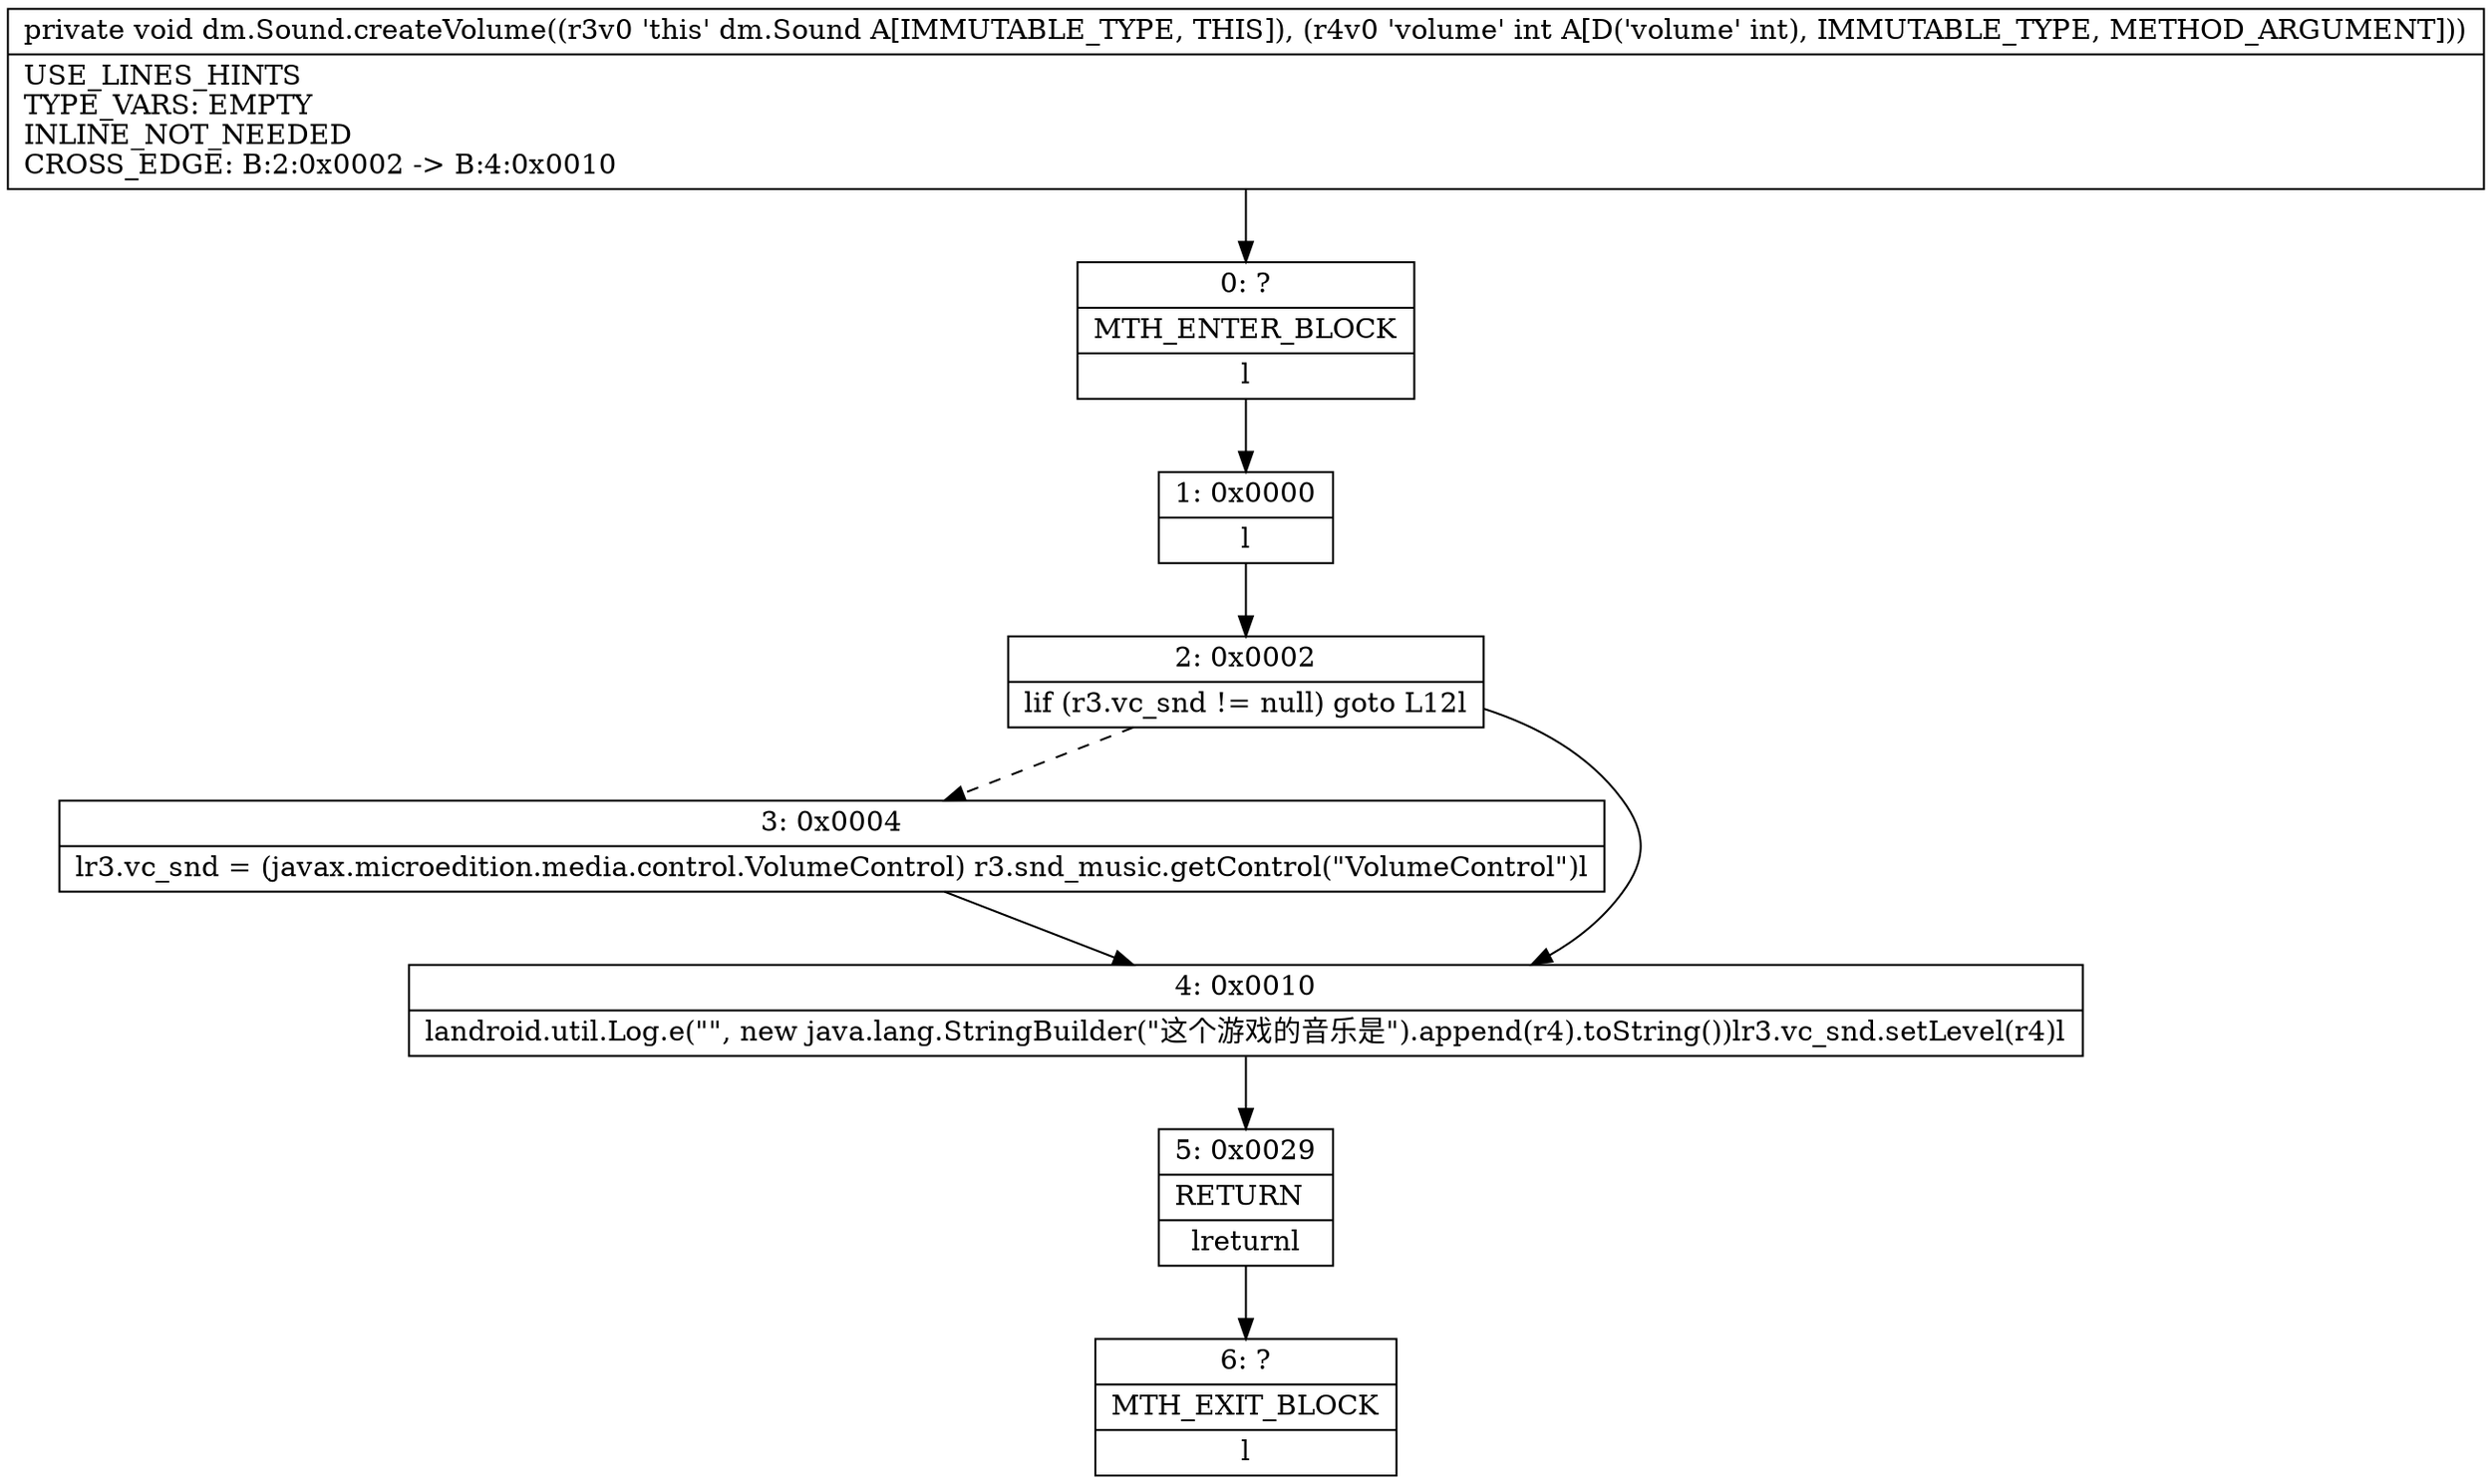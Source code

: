 digraph "CFG fordm.Sound.createVolume(I)V" {
Node_0 [shape=record,label="{0\:\ ?|MTH_ENTER_BLOCK\l|l}"];
Node_1 [shape=record,label="{1\:\ 0x0000|l}"];
Node_2 [shape=record,label="{2\:\ 0x0002|lif (r3.vc_snd != null) goto L12l}"];
Node_3 [shape=record,label="{3\:\ 0x0004|lr3.vc_snd = (javax.microedition.media.control.VolumeControl) r3.snd_music.getControl(\"VolumeControl\")l}"];
Node_4 [shape=record,label="{4\:\ 0x0010|landroid.util.Log.e(\"\", new java.lang.StringBuilder(\"这个游戏的音乐是\").append(r4).toString())lr3.vc_snd.setLevel(r4)l}"];
Node_5 [shape=record,label="{5\:\ 0x0029|RETURN\l|lreturnl}"];
Node_6 [shape=record,label="{6\:\ ?|MTH_EXIT_BLOCK\l|l}"];
MethodNode[shape=record,label="{private void dm.Sound.createVolume((r3v0 'this' dm.Sound A[IMMUTABLE_TYPE, THIS]), (r4v0 'volume' int A[D('volume' int), IMMUTABLE_TYPE, METHOD_ARGUMENT]))  | USE_LINES_HINTS\lTYPE_VARS: EMPTY\lINLINE_NOT_NEEDED\lCROSS_EDGE: B:2:0x0002 \-\> B:4:0x0010\l}"];
MethodNode -> Node_0;
Node_0 -> Node_1;
Node_1 -> Node_2;
Node_2 -> Node_3[style=dashed];
Node_2 -> Node_4;
Node_3 -> Node_4;
Node_4 -> Node_5;
Node_5 -> Node_6;
}

